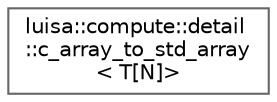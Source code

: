 digraph "类继承关系图"
{
 // LATEX_PDF_SIZE
  bgcolor="transparent";
  edge [fontname=Helvetica,fontsize=10,labelfontname=Helvetica,labelfontsize=10];
  node [fontname=Helvetica,fontsize=10,shape=box,height=0.2,width=0.4];
  rankdir="LR";
  Node0 [id="Node000000",label="luisa::compute::detail\l::c_array_to_std_array\l\< T[N]\>",height=0.2,width=0.4,color="grey40", fillcolor="white", style="filled",URL="$structluisa_1_1compute_1_1detail_1_1c__array__to__std__array_3_01_t_0f_n_0e_4.html",tooltip=" "];
}
